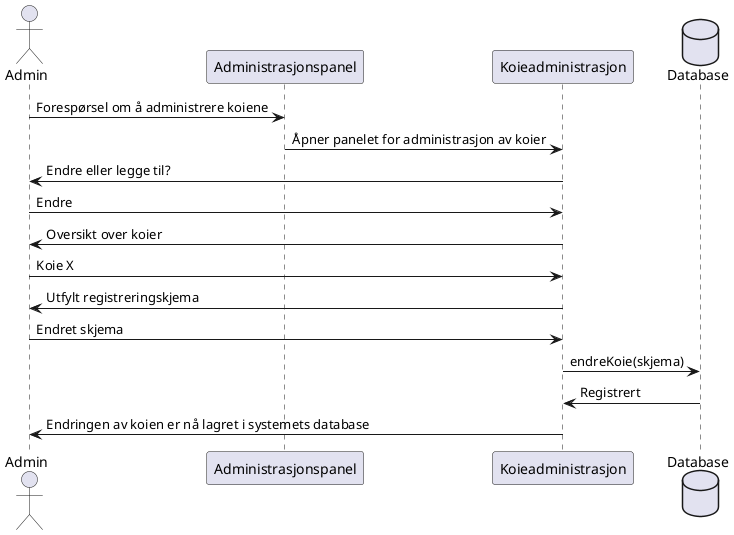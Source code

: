 @startuml
actor Admin
Admin -> Administrasjonspanel: Forespørsel om å administrere koiene     
Administrasjonspanel -> Koieadministrasjon: Åpner panelet for administrasjon av koier
Koieadministrasjon -> Admin: Endre eller legge til?
Admin -> Koieadministrasjon: Endre
Koieadministrasjon -> Admin: Oversikt over koier
Admin -> Koieadministrasjon: Koie X
Koieadministrasjon -> Admin: Utfylt registreringskjema
Admin -> Koieadministrasjon: Endret skjema
database Database
Koieadministrasjon -> Database: endreKoie(skjema)
Database -> Koieadministrasjon: Registrert
Koieadministrasjon -> Admin: Endringen av koien er nå lagret i systemets database
@enduml